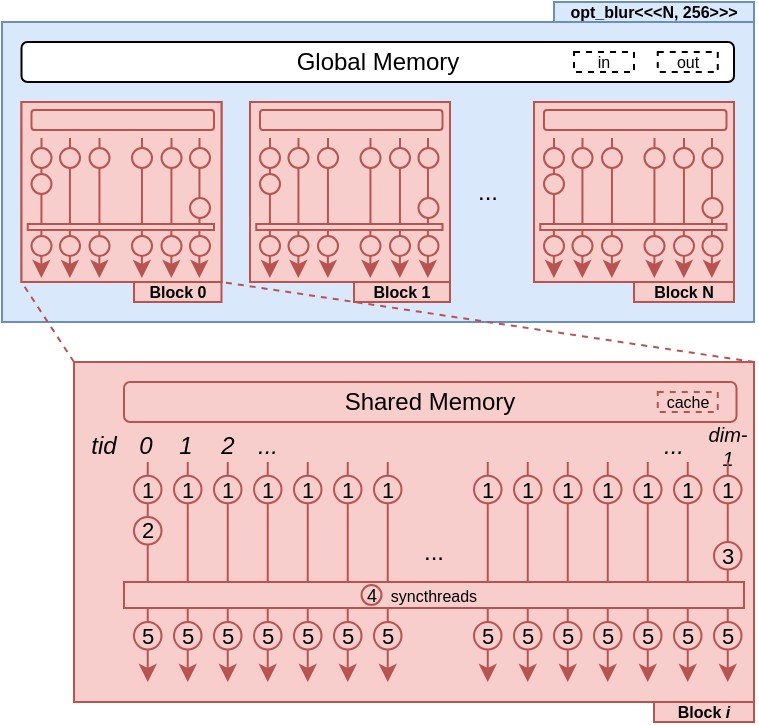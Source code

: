 <mxfile version="22.1.3" type="github">
  <diagram name="Page-1" id="dNXU90C2GVVFEEsE79y2">
    <mxGraphModel dx="1246" dy="652" grid="1" gridSize="10" guides="1" tooltips="1" connect="1" arrows="1" fold="1" page="1" pageScale="1" pageWidth="850" pageHeight="1100" background="none" math="0" shadow="0">
      <root>
        <mxCell id="0" />
        <mxCell id="1" parent="0" />
        <mxCell id="aTFZdoQBLUPeIrWeXTr6-1" value="" style="rounded=0;whiteSpace=wrap;html=1;labelBackgroundColor=none;fillColor=#f8cecc;strokeColor=#b85450;" vertex="1" parent="1">
          <mxGeometry x="170" y="500" width="340" height="170" as="geometry" />
        </mxCell>
        <mxCell id="aTFZdoQBLUPeIrWeXTr6-177" value="Shared Memory" style="rounded=1;whiteSpace=wrap;html=1;labelBackgroundColor=none;fillColor=#f8cecc;strokeColor=#b85450;" vertex="1" parent="1">
          <mxGeometry x="195" y="510" width="306.25" height="20" as="geometry" />
        </mxCell>
        <mxCell id="aTFZdoQBLUPeIrWeXTr6-183" value="" style="rounded=0;whiteSpace=wrap;html=1;labelBackgroundColor=none;fillColor=#dae8fc;strokeColor=#6c8ebf;" vertex="1" parent="1">
          <mxGeometry x="134" y="330" width="376" height="150" as="geometry" />
        </mxCell>
        <mxCell id="aTFZdoQBLUPeIrWeXTr6-184" value="Global Memory" style="rounded=1;whiteSpace=wrap;html=1;labelBackgroundColor=none;" vertex="1" parent="1">
          <mxGeometry x="143.75" y="340" width="356.25" height="20" as="geometry" />
        </mxCell>
        <mxCell id="aTFZdoQBLUPeIrWeXTr6-223" value="" style="group;labelBackgroundColor=none;fillColor=#f8cecc;strokeColor=#b85450;" vertex="1" connectable="0" parent="1">
          <mxGeometry x="143.75" y="370" width="100" height="90" as="geometry" />
        </mxCell>
        <mxCell id="aTFZdoQBLUPeIrWeXTr6-186" value="" style="rounded=0;whiteSpace=wrap;html=1;labelBackgroundColor=none;fillColor=#f8cecc;strokeColor=#b85450;" vertex="1" parent="aTFZdoQBLUPeIrWeXTr6-223">
          <mxGeometry width="100" height="90" as="geometry" />
        </mxCell>
        <mxCell id="aTFZdoQBLUPeIrWeXTr6-187" value="" style="rounded=1;whiteSpace=wrap;html=1;labelBackgroundColor=none;fillColor=#f8cecc;strokeColor=#b85450;" vertex="1" parent="aTFZdoQBLUPeIrWeXTr6-223">
          <mxGeometry x="5" y="4" width="91.25" height="10" as="geometry" />
        </mxCell>
        <mxCell id="aTFZdoQBLUPeIrWeXTr6-188" value="" style="endArrow=classic;html=1;rounded=0;labelBackgroundColor=none;fontColor=default;fillColor=#f8cecc;strokeColor=#b85450;" edge="1" parent="aTFZdoQBLUPeIrWeXTr6-223">
          <mxGeometry width="50" height="50" relative="1" as="geometry">
            <mxPoint x="10" y="18" as="sourcePoint" />
            <mxPoint x="9.93" y="88" as="targetPoint" />
          </mxGeometry>
        </mxCell>
        <mxCell id="aTFZdoQBLUPeIrWeXTr6-190" value="" style="ellipse;whiteSpace=wrap;html=1;aspect=fixed;labelBackgroundColor=none;fillColor=#f8cecc;strokeColor=#b85450;" vertex="1" parent="aTFZdoQBLUPeIrWeXTr6-223">
          <mxGeometry x="5" y="23" width="10" height="10" as="geometry" />
        </mxCell>
        <mxCell id="aTFZdoQBLUPeIrWeXTr6-193" value="" style="ellipse;whiteSpace=wrap;html=1;aspect=fixed;labelBackgroundColor=none;fillColor=#f8cecc;strokeColor=#b85450;" vertex="1" parent="aTFZdoQBLUPeIrWeXTr6-223">
          <mxGeometry x="5" y="67" width="10" height="10" as="geometry" />
        </mxCell>
        <mxCell id="aTFZdoQBLUPeIrWeXTr6-196" value="" style="endArrow=classic;html=1;rounded=0;labelBackgroundColor=none;fontColor=default;fillColor=#f8cecc;strokeColor=#b85450;" edge="1" parent="aTFZdoQBLUPeIrWeXTr6-223">
          <mxGeometry width="50" height="50" relative="1" as="geometry">
            <mxPoint x="24.25" y="18" as="sourcePoint" />
            <mxPoint x="24.18" y="88" as="targetPoint" />
          </mxGeometry>
        </mxCell>
        <mxCell id="aTFZdoQBLUPeIrWeXTr6-197" value="" style="ellipse;whiteSpace=wrap;html=1;aspect=fixed;labelBackgroundColor=none;fillColor=#f8cecc;strokeColor=#b85450;" vertex="1" parent="aTFZdoQBLUPeIrWeXTr6-223">
          <mxGeometry x="19.25" y="23" width="10" height="10" as="geometry" />
        </mxCell>
        <mxCell id="aTFZdoQBLUPeIrWeXTr6-198" value="" style="ellipse;whiteSpace=wrap;html=1;aspect=fixed;labelBackgroundColor=none;fillColor=#f8cecc;strokeColor=#b85450;" vertex="1" parent="aTFZdoQBLUPeIrWeXTr6-223">
          <mxGeometry x="19.25" y="67" width="10" height="10" as="geometry" />
        </mxCell>
        <mxCell id="aTFZdoQBLUPeIrWeXTr6-199" value="" style="endArrow=classic;html=1;rounded=0;labelBackgroundColor=none;fontColor=default;fillColor=#f8cecc;strokeColor=#b85450;" edge="1" parent="aTFZdoQBLUPeIrWeXTr6-223">
          <mxGeometry width="50" height="50" relative="1" as="geometry">
            <mxPoint x="39" y="18" as="sourcePoint" />
            <mxPoint x="38.93" y="88" as="targetPoint" />
          </mxGeometry>
        </mxCell>
        <mxCell id="aTFZdoQBLUPeIrWeXTr6-200" value="" style="ellipse;whiteSpace=wrap;html=1;aspect=fixed;labelBackgroundColor=none;fillColor=#f8cecc;strokeColor=#b85450;" vertex="1" parent="aTFZdoQBLUPeIrWeXTr6-223">
          <mxGeometry x="34" y="23" width="10" height="10" as="geometry" />
        </mxCell>
        <mxCell id="aTFZdoQBLUPeIrWeXTr6-201" value="" style="ellipse;whiteSpace=wrap;html=1;aspect=fixed;labelBackgroundColor=none;fillColor=#f8cecc;strokeColor=#b85450;" vertex="1" parent="aTFZdoQBLUPeIrWeXTr6-223">
          <mxGeometry x="34" y="67" width="10" height="10" as="geometry" />
        </mxCell>
        <mxCell id="aTFZdoQBLUPeIrWeXTr6-202" value="" style="endArrow=classic;html=1;rounded=0;labelBackgroundColor=none;fontColor=default;fillColor=#f8cecc;strokeColor=#b85450;" edge="1" parent="aTFZdoQBLUPeIrWeXTr6-223">
          <mxGeometry width="50" height="50" relative="1" as="geometry">
            <mxPoint x="60.25" y="18" as="sourcePoint" />
            <mxPoint x="60.18" y="88" as="targetPoint" />
          </mxGeometry>
        </mxCell>
        <mxCell id="aTFZdoQBLUPeIrWeXTr6-203" value="" style="ellipse;whiteSpace=wrap;html=1;aspect=fixed;labelBackgroundColor=none;fillColor=#f8cecc;strokeColor=#b85450;" vertex="1" parent="aTFZdoQBLUPeIrWeXTr6-223">
          <mxGeometry x="55.25" y="23" width="10" height="10" as="geometry" />
        </mxCell>
        <mxCell id="aTFZdoQBLUPeIrWeXTr6-204" value="" style="ellipse;whiteSpace=wrap;html=1;aspect=fixed;labelBackgroundColor=none;fillColor=#f8cecc;strokeColor=#b85450;" vertex="1" parent="aTFZdoQBLUPeIrWeXTr6-223">
          <mxGeometry x="55.25" y="67" width="10" height="10" as="geometry" />
        </mxCell>
        <mxCell id="aTFZdoQBLUPeIrWeXTr6-205" value="" style="endArrow=classic;html=1;rounded=0;labelBackgroundColor=none;fontColor=default;fillColor=#f8cecc;strokeColor=#b85450;" edge="1" parent="aTFZdoQBLUPeIrWeXTr6-223">
          <mxGeometry width="50" height="50" relative="1" as="geometry">
            <mxPoint x="75" y="18" as="sourcePoint" />
            <mxPoint x="74.93" y="88" as="targetPoint" />
          </mxGeometry>
        </mxCell>
        <mxCell id="aTFZdoQBLUPeIrWeXTr6-206" value="" style="ellipse;whiteSpace=wrap;html=1;aspect=fixed;labelBackgroundColor=none;fillColor=#f8cecc;strokeColor=#b85450;" vertex="1" parent="aTFZdoQBLUPeIrWeXTr6-223">
          <mxGeometry x="70" y="23" width="10" height="10" as="geometry" />
        </mxCell>
        <mxCell id="aTFZdoQBLUPeIrWeXTr6-207" value="" style="ellipse;whiteSpace=wrap;html=1;aspect=fixed;labelBackgroundColor=none;fillColor=#f8cecc;strokeColor=#b85450;" vertex="1" parent="aTFZdoQBLUPeIrWeXTr6-223">
          <mxGeometry x="70" y="67" width="10" height="10" as="geometry" />
        </mxCell>
        <mxCell id="aTFZdoQBLUPeIrWeXTr6-218" value="" style="ellipse;whiteSpace=wrap;html=1;aspect=fixed;labelBackgroundColor=none;fillColor=#f8cecc;strokeColor=#b85450;" vertex="1" parent="aTFZdoQBLUPeIrWeXTr6-223">
          <mxGeometry x="5" y="36" width="10" height="10" as="geometry" />
        </mxCell>
        <mxCell id="aTFZdoQBLUPeIrWeXTr6-222" value="" style="endArrow=classic;html=1;rounded=0;labelBackgroundColor=none;fontColor=default;fillColor=#f8cecc;strokeColor=#b85450;" edge="1" parent="aTFZdoQBLUPeIrWeXTr6-223">
          <mxGeometry width="50" height="50" relative="1" as="geometry">
            <mxPoint x="89" y="18" as="sourcePoint" />
            <mxPoint x="88.93" y="88" as="targetPoint" />
          </mxGeometry>
        </mxCell>
        <mxCell id="aTFZdoQBLUPeIrWeXTr6-210" value="" style="ellipse;whiteSpace=wrap;html=1;aspect=fixed;labelBackgroundColor=none;fillColor=#f8cecc;strokeColor=#b85450;" vertex="1" parent="aTFZdoQBLUPeIrWeXTr6-223">
          <mxGeometry x="84.25" y="67" width="10" height="10" as="geometry" />
        </mxCell>
        <mxCell id="aTFZdoQBLUPeIrWeXTr6-219" value="" style="ellipse;whiteSpace=wrap;html=1;aspect=fixed;labelBackgroundColor=none;fillColor=#f8cecc;strokeColor=#b85450;" vertex="1" parent="aTFZdoQBLUPeIrWeXTr6-223">
          <mxGeometry x="84.25" y="48" width="10" height="10" as="geometry" />
        </mxCell>
        <mxCell id="aTFZdoQBLUPeIrWeXTr6-221" value="" style="rounded=0;whiteSpace=wrap;html=1;labelBackgroundColor=none;fillColor=#f8cecc;strokeColor=#b85450;" vertex="1" parent="aTFZdoQBLUPeIrWeXTr6-223">
          <mxGeometry x="3.13" y="61" width="93.12" height="3" as="geometry" />
        </mxCell>
        <mxCell id="aTFZdoQBLUPeIrWeXTr6-209" value="" style="ellipse;whiteSpace=wrap;html=1;aspect=fixed;labelBackgroundColor=none;fillColor=#f8cecc;strokeColor=#b85450;" vertex="1" parent="aTFZdoQBLUPeIrWeXTr6-223">
          <mxGeometry x="84.25" y="23" width="10" height="10" as="geometry" />
        </mxCell>
        <mxCell id="aTFZdoQBLUPeIrWeXTr6-224" value="" style="group;labelBackgroundColor=none;fillColor=#f8cecc;strokeColor=#b85450;" vertex="1" connectable="0" parent="1">
          <mxGeometry x="258" y="370" width="100" height="90" as="geometry" />
        </mxCell>
        <mxCell id="aTFZdoQBLUPeIrWeXTr6-225" value="" style="rounded=0;whiteSpace=wrap;html=1;labelBackgroundColor=none;fillColor=#f8cecc;strokeColor=#b85450;" vertex="1" parent="aTFZdoQBLUPeIrWeXTr6-224">
          <mxGeometry width="100" height="90" as="geometry" />
        </mxCell>
        <mxCell id="aTFZdoQBLUPeIrWeXTr6-226" value="" style="rounded=1;whiteSpace=wrap;html=1;labelBackgroundColor=none;fillColor=#f8cecc;strokeColor=#b85450;" vertex="1" parent="aTFZdoQBLUPeIrWeXTr6-224">
          <mxGeometry x="5" y="4" width="91.25" height="10" as="geometry" />
        </mxCell>
        <mxCell id="aTFZdoQBLUPeIrWeXTr6-227" value="" style="endArrow=classic;html=1;rounded=0;labelBackgroundColor=none;fontColor=default;fillColor=#f8cecc;strokeColor=#b85450;" edge="1" parent="aTFZdoQBLUPeIrWeXTr6-224">
          <mxGeometry width="50" height="50" relative="1" as="geometry">
            <mxPoint x="10" y="18" as="sourcePoint" />
            <mxPoint x="9.93" y="88" as="targetPoint" />
          </mxGeometry>
        </mxCell>
        <mxCell id="aTFZdoQBLUPeIrWeXTr6-228" value="" style="ellipse;whiteSpace=wrap;html=1;aspect=fixed;labelBackgroundColor=none;fillColor=#f8cecc;strokeColor=#b85450;" vertex="1" parent="aTFZdoQBLUPeIrWeXTr6-224">
          <mxGeometry x="5" y="23" width="10" height="10" as="geometry" />
        </mxCell>
        <mxCell id="aTFZdoQBLUPeIrWeXTr6-229" value="" style="ellipse;whiteSpace=wrap;html=1;aspect=fixed;labelBackgroundColor=none;fillColor=#f8cecc;strokeColor=#b85450;" vertex="1" parent="aTFZdoQBLUPeIrWeXTr6-224">
          <mxGeometry x="5" y="67" width="10" height="10" as="geometry" />
        </mxCell>
        <mxCell id="aTFZdoQBLUPeIrWeXTr6-230" value="" style="endArrow=classic;html=1;rounded=0;labelBackgroundColor=none;fontColor=default;fillColor=#f8cecc;strokeColor=#b85450;" edge="1" parent="aTFZdoQBLUPeIrWeXTr6-224">
          <mxGeometry width="50" height="50" relative="1" as="geometry">
            <mxPoint x="24.25" y="18" as="sourcePoint" />
            <mxPoint x="24.18" y="88" as="targetPoint" />
          </mxGeometry>
        </mxCell>
        <mxCell id="aTFZdoQBLUPeIrWeXTr6-231" value="" style="ellipse;whiteSpace=wrap;html=1;aspect=fixed;labelBackgroundColor=none;fillColor=#f8cecc;strokeColor=#b85450;" vertex="1" parent="aTFZdoQBLUPeIrWeXTr6-224">
          <mxGeometry x="19.25" y="23" width="10" height="10" as="geometry" />
        </mxCell>
        <mxCell id="aTFZdoQBLUPeIrWeXTr6-232" value="" style="ellipse;whiteSpace=wrap;html=1;aspect=fixed;labelBackgroundColor=none;fillColor=#f8cecc;strokeColor=#b85450;" vertex="1" parent="aTFZdoQBLUPeIrWeXTr6-224">
          <mxGeometry x="19.25" y="67" width="10" height="10" as="geometry" />
        </mxCell>
        <mxCell id="aTFZdoQBLUPeIrWeXTr6-233" value="" style="endArrow=classic;html=1;rounded=0;labelBackgroundColor=none;fontColor=default;fillColor=#f8cecc;strokeColor=#b85450;" edge="1" parent="aTFZdoQBLUPeIrWeXTr6-224">
          <mxGeometry width="50" height="50" relative="1" as="geometry">
            <mxPoint x="39" y="18" as="sourcePoint" />
            <mxPoint x="38.93" y="88" as="targetPoint" />
          </mxGeometry>
        </mxCell>
        <mxCell id="aTFZdoQBLUPeIrWeXTr6-234" value="" style="ellipse;whiteSpace=wrap;html=1;aspect=fixed;labelBackgroundColor=none;fillColor=#f8cecc;strokeColor=#b85450;" vertex="1" parent="aTFZdoQBLUPeIrWeXTr6-224">
          <mxGeometry x="34" y="23" width="10" height="10" as="geometry" />
        </mxCell>
        <mxCell id="aTFZdoQBLUPeIrWeXTr6-235" value="" style="ellipse;whiteSpace=wrap;html=1;aspect=fixed;labelBackgroundColor=none;fillColor=#f8cecc;strokeColor=#b85450;" vertex="1" parent="aTFZdoQBLUPeIrWeXTr6-224">
          <mxGeometry x="34" y="67" width="10" height="10" as="geometry" />
        </mxCell>
        <mxCell id="aTFZdoQBLUPeIrWeXTr6-236" value="" style="endArrow=classic;html=1;rounded=0;labelBackgroundColor=none;fontColor=default;fillColor=#f8cecc;strokeColor=#b85450;" edge="1" parent="aTFZdoQBLUPeIrWeXTr6-224">
          <mxGeometry width="50" height="50" relative="1" as="geometry">
            <mxPoint x="60.25" y="18" as="sourcePoint" />
            <mxPoint x="60.18" y="88" as="targetPoint" />
          </mxGeometry>
        </mxCell>
        <mxCell id="aTFZdoQBLUPeIrWeXTr6-237" value="" style="ellipse;whiteSpace=wrap;html=1;aspect=fixed;labelBackgroundColor=none;fillColor=#f8cecc;strokeColor=#b85450;" vertex="1" parent="aTFZdoQBLUPeIrWeXTr6-224">
          <mxGeometry x="55.25" y="23" width="10" height="10" as="geometry" />
        </mxCell>
        <mxCell id="aTFZdoQBLUPeIrWeXTr6-238" value="" style="ellipse;whiteSpace=wrap;html=1;aspect=fixed;labelBackgroundColor=none;fillColor=#f8cecc;strokeColor=#b85450;" vertex="1" parent="aTFZdoQBLUPeIrWeXTr6-224">
          <mxGeometry x="55.25" y="67" width="10" height="10" as="geometry" />
        </mxCell>
        <mxCell id="aTFZdoQBLUPeIrWeXTr6-239" value="" style="endArrow=classic;html=1;rounded=0;labelBackgroundColor=none;fontColor=default;fillColor=#f8cecc;strokeColor=#b85450;" edge="1" parent="aTFZdoQBLUPeIrWeXTr6-224">
          <mxGeometry width="50" height="50" relative="1" as="geometry">
            <mxPoint x="75" y="18" as="sourcePoint" />
            <mxPoint x="74.93" y="88" as="targetPoint" />
          </mxGeometry>
        </mxCell>
        <mxCell id="aTFZdoQBLUPeIrWeXTr6-240" value="" style="ellipse;whiteSpace=wrap;html=1;aspect=fixed;labelBackgroundColor=none;fillColor=#f8cecc;strokeColor=#b85450;" vertex="1" parent="aTFZdoQBLUPeIrWeXTr6-224">
          <mxGeometry x="70" y="23" width="10" height="10" as="geometry" />
        </mxCell>
        <mxCell id="aTFZdoQBLUPeIrWeXTr6-241" value="" style="ellipse;whiteSpace=wrap;html=1;aspect=fixed;labelBackgroundColor=none;fillColor=#f8cecc;strokeColor=#b85450;" vertex="1" parent="aTFZdoQBLUPeIrWeXTr6-224">
          <mxGeometry x="70" y="67" width="10" height="10" as="geometry" />
        </mxCell>
        <mxCell id="aTFZdoQBLUPeIrWeXTr6-242" value="" style="ellipse;whiteSpace=wrap;html=1;aspect=fixed;labelBackgroundColor=none;fillColor=#f8cecc;strokeColor=#b85450;" vertex="1" parent="aTFZdoQBLUPeIrWeXTr6-224">
          <mxGeometry x="5" y="36" width="10" height="10" as="geometry" />
        </mxCell>
        <mxCell id="aTFZdoQBLUPeIrWeXTr6-243" value="" style="endArrow=classic;html=1;rounded=0;labelBackgroundColor=none;fontColor=default;fillColor=#f8cecc;strokeColor=#b85450;" edge="1" parent="aTFZdoQBLUPeIrWeXTr6-224">
          <mxGeometry width="50" height="50" relative="1" as="geometry">
            <mxPoint x="89" y="18" as="sourcePoint" />
            <mxPoint x="88.93" y="88" as="targetPoint" />
          </mxGeometry>
        </mxCell>
        <mxCell id="aTFZdoQBLUPeIrWeXTr6-244" value="" style="ellipse;whiteSpace=wrap;html=1;aspect=fixed;labelBackgroundColor=none;fillColor=#f8cecc;strokeColor=#b85450;" vertex="1" parent="aTFZdoQBLUPeIrWeXTr6-224">
          <mxGeometry x="84.25" y="67" width="10" height="10" as="geometry" />
        </mxCell>
        <mxCell id="aTFZdoQBLUPeIrWeXTr6-245" value="" style="ellipse;whiteSpace=wrap;html=1;aspect=fixed;labelBackgroundColor=none;fillColor=#f8cecc;strokeColor=#b85450;" vertex="1" parent="aTFZdoQBLUPeIrWeXTr6-224">
          <mxGeometry x="84.25" y="48" width="10" height="10" as="geometry" />
        </mxCell>
        <mxCell id="aTFZdoQBLUPeIrWeXTr6-246" value="" style="rounded=0;whiteSpace=wrap;html=1;labelBackgroundColor=none;fillColor=#f8cecc;strokeColor=#b85450;" vertex="1" parent="aTFZdoQBLUPeIrWeXTr6-224">
          <mxGeometry x="3.13" y="61" width="93.12" height="3" as="geometry" />
        </mxCell>
        <mxCell id="aTFZdoQBLUPeIrWeXTr6-247" value="" style="ellipse;whiteSpace=wrap;html=1;aspect=fixed;labelBackgroundColor=none;fillColor=#f8cecc;strokeColor=#b85450;" vertex="1" parent="aTFZdoQBLUPeIrWeXTr6-224">
          <mxGeometry x="84.25" y="23" width="10" height="10" as="geometry" />
        </mxCell>
        <mxCell id="aTFZdoQBLUPeIrWeXTr6-248" value="" style="group;labelBackgroundColor=none;fillColor=#f8cecc;strokeColor=#b85450;" vertex="1" connectable="0" parent="1">
          <mxGeometry x="400" y="370" width="100" height="90" as="geometry" />
        </mxCell>
        <mxCell id="aTFZdoQBLUPeIrWeXTr6-249" value="" style="rounded=0;whiteSpace=wrap;html=1;labelBackgroundColor=none;fillColor=#f8cecc;strokeColor=#b85450;" vertex="1" parent="aTFZdoQBLUPeIrWeXTr6-248">
          <mxGeometry width="100" height="90" as="geometry" />
        </mxCell>
        <mxCell id="aTFZdoQBLUPeIrWeXTr6-250" value="" style="rounded=1;whiteSpace=wrap;html=1;labelBackgroundColor=none;fillColor=#f8cecc;strokeColor=#b85450;" vertex="1" parent="aTFZdoQBLUPeIrWeXTr6-248">
          <mxGeometry x="5" y="4" width="91.25" height="10" as="geometry" />
        </mxCell>
        <mxCell id="aTFZdoQBLUPeIrWeXTr6-251" value="" style="endArrow=classic;html=1;rounded=0;labelBackgroundColor=none;fontColor=default;fillColor=#f8cecc;strokeColor=#b85450;" edge="1" parent="aTFZdoQBLUPeIrWeXTr6-248">
          <mxGeometry width="50" height="50" relative="1" as="geometry">
            <mxPoint x="10" y="18" as="sourcePoint" />
            <mxPoint x="9.93" y="88" as="targetPoint" />
          </mxGeometry>
        </mxCell>
        <mxCell id="aTFZdoQBLUPeIrWeXTr6-252" value="" style="ellipse;whiteSpace=wrap;html=1;aspect=fixed;labelBackgroundColor=none;fillColor=#f8cecc;strokeColor=#b85450;" vertex="1" parent="aTFZdoQBLUPeIrWeXTr6-248">
          <mxGeometry x="5" y="23" width="10" height="10" as="geometry" />
        </mxCell>
        <mxCell id="aTFZdoQBLUPeIrWeXTr6-253" value="" style="ellipse;whiteSpace=wrap;html=1;aspect=fixed;labelBackgroundColor=none;fillColor=#f8cecc;strokeColor=#b85450;" vertex="1" parent="aTFZdoQBLUPeIrWeXTr6-248">
          <mxGeometry x="5" y="67" width="10" height="10" as="geometry" />
        </mxCell>
        <mxCell id="aTFZdoQBLUPeIrWeXTr6-254" value="" style="endArrow=classic;html=1;rounded=0;labelBackgroundColor=none;fontColor=default;fillColor=#f8cecc;strokeColor=#b85450;" edge="1" parent="aTFZdoQBLUPeIrWeXTr6-248">
          <mxGeometry width="50" height="50" relative="1" as="geometry">
            <mxPoint x="24.25" y="18" as="sourcePoint" />
            <mxPoint x="24.18" y="88" as="targetPoint" />
          </mxGeometry>
        </mxCell>
        <mxCell id="aTFZdoQBLUPeIrWeXTr6-255" value="" style="ellipse;whiteSpace=wrap;html=1;aspect=fixed;labelBackgroundColor=none;fillColor=#f8cecc;strokeColor=#b85450;" vertex="1" parent="aTFZdoQBLUPeIrWeXTr6-248">
          <mxGeometry x="19.25" y="23" width="10" height="10" as="geometry" />
        </mxCell>
        <mxCell id="aTFZdoQBLUPeIrWeXTr6-256" value="" style="ellipse;whiteSpace=wrap;html=1;aspect=fixed;labelBackgroundColor=none;fillColor=#f8cecc;strokeColor=#b85450;" vertex="1" parent="aTFZdoQBLUPeIrWeXTr6-248">
          <mxGeometry x="19.25" y="67" width="10" height="10" as="geometry" />
        </mxCell>
        <mxCell id="aTFZdoQBLUPeIrWeXTr6-257" value="" style="endArrow=classic;html=1;rounded=0;labelBackgroundColor=none;fontColor=default;fillColor=#f8cecc;strokeColor=#b85450;" edge="1" parent="aTFZdoQBLUPeIrWeXTr6-248">
          <mxGeometry width="50" height="50" relative="1" as="geometry">
            <mxPoint x="39" y="18" as="sourcePoint" />
            <mxPoint x="38.93" y="88" as="targetPoint" />
          </mxGeometry>
        </mxCell>
        <mxCell id="aTFZdoQBLUPeIrWeXTr6-258" value="" style="ellipse;whiteSpace=wrap;html=1;aspect=fixed;labelBackgroundColor=none;fillColor=#f8cecc;strokeColor=#b85450;" vertex="1" parent="aTFZdoQBLUPeIrWeXTr6-248">
          <mxGeometry x="34" y="23" width="10" height="10" as="geometry" />
        </mxCell>
        <mxCell id="aTFZdoQBLUPeIrWeXTr6-259" value="" style="ellipse;whiteSpace=wrap;html=1;aspect=fixed;labelBackgroundColor=none;fillColor=#f8cecc;strokeColor=#b85450;" vertex="1" parent="aTFZdoQBLUPeIrWeXTr6-248">
          <mxGeometry x="34" y="67" width="10" height="10" as="geometry" />
        </mxCell>
        <mxCell id="aTFZdoQBLUPeIrWeXTr6-260" value="" style="endArrow=classic;html=1;rounded=0;labelBackgroundColor=none;fontColor=default;fillColor=#f8cecc;strokeColor=#b85450;" edge="1" parent="aTFZdoQBLUPeIrWeXTr6-248">
          <mxGeometry width="50" height="50" relative="1" as="geometry">
            <mxPoint x="60.25" y="18" as="sourcePoint" />
            <mxPoint x="60.18" y="88" as="targetPoint" />
          </mxGeometry>
        </mxCell>
        <mxCell id="aTFZdoQBLUPeIrWeXTr6-261" value="" style="ellipse;whiteSpace=wrap;html=1;aspect=fixed;labelBackgroundColor=none;fillColor=#f8cecc;strokeColor=#b85450;" vertex="1" parent="aTFZdoQBLUPeIrWeXTr6-248">
          <mxGeometry x="55.25" y="23" width="10" height="10" as="geometry" />
        </mxCell>
        <mxCell id="aTFZdoQBLUPeIrWeXTr6-262" value="" style="ellipse;whiteSpace=wrap;html=1;aspect=fixed;labelBackgroundColor=none;fillColor=#f8cecc;strokeColor=#b85450;" vertex="1" parent="aTFZdoQBLUPeIrWeXTr6-248">
          <mxGeometry x="55.25" y="67" width="10" height="10" as="geometry" />
        </mxCell>
        <mxCell id="aTFZdoQBLUPeIrWeXTr6-263" value="" style="endArrow=classic;html=1;rounded=0;labelBackgroundColor=none;fontColor=default;fillColor=#f8cecc;strokeColor=#b85450;" edge="1" parent="aTFZdoQBLUPeIrWeXTr6-248">
          <mxGeometry width="50" height="50" relative="1" as="geometry">
            <mxPoint x="75" y="18" as="sourcePoint" />
            <mxPoint x="74.93" y="88" as="targetPoint" />
          </mxGeometry>
        </mxCell>
        <mxCell id="aTFZdoQBLUPeIrWeXTr6-264" value="" style="ellipse;whiteSpace=wrap;html=1;aspect=fixed;labelBackgroundColor=none;fillColor=#f8cecc;strokeColor=#b85450;" vertex="1" parent="aTFZdoQBLUPeIrWeXTr6-248">
          <mxGeometry x="70" y="23" width="10" height="10" as="geometry" />
        </mxCell>
        <mxCell id="aTFZdoQBLUPeIrWeXTr6-265" value="" style="ellipse;whiteSpace=wrap;html=1;aspect=fixed;labelBackgroundColor=none;fillColor=#f8cecc;strokeColor=#b85450;" vertex="1" parent="aTFZdoQBLUPeIrWeXTr6-248">
          <mxGeometry x="70" y="67" width="10" height="10" as="geometry" />
        </mxCell>
        <mxCell id="aTFZdoQBLUPeIrWeXTr6-266" value="" style="ellipse;whiteSpace=wrap;html=1;aspect=fixed;labelBackgroundColor=none;fillColor=#f8cecc;strokeColor=#b85450;" vertex="1" parent="aTFZdoQBLUPeIrWeXTr6-248">
          <mxGeometry x="5" y="36" width="10" height="10" as="geometry" />
        </mxCell>
        <mxCell id="aTFZdoQBLUPeIrWeXTr6-267" value="" style="endArrow=classic;html=1;rounded=0;labelBackgroundColor=none;fontColor=default;fillColor=#f8cecc;strokeColor=#b85450;" edge="1" parent="aTFZdoQBLUPeIrWeXTr6-248">
          <mxGeometry width="50" height="50" relative="1" as="geometry">
            <mxPoint x="89" y="18" as="sourcePoint" />
            <mxPoint x="88.93" y="88" as="targetPoint" />
          </mxGeometry>
        </mxCell>
        <mxCell id="aTFZdoQBLUPeIrWeXTr6-268" value="" style="ellipse;whiteSpace=wrap;html=1;aspect=fixed;labelBackgroundColor=none;fillColor=#f8cecc;strokeColor=#b85450;" vertex="1" parent="aTFZdoQBLUPeIrWeXTr6-248">
          <mxGeometry x="84.25" y="67" width="10" height="10" as="geometry" />
        </mxCell>
        <mxCell id="aTFZdoQBLUPeIrWeXTr6-269" value="" style="ellipse;whiteSpace=wrap;html=1;aspect=fixed;labelBackgroundColor=none;fillColor=#f8cecc;strokeColor=#b85450;" vertex="1" parent="aTFZdoQBLUPeIrWeXTr6-248">
          <mxGeometry x="84.25" y="48" width="10" height="10" as="geometry" />
        </mxCell>
        <mxCell id="aTFZdoQBLUPeIrWeXTr6-270" value="" style="rounded=0;whiteSpace=wrap;html=1;labelBackgroundColor=none;fillColor=#f8cecc;strokeColor=#b85450;" vertex="1" parent="aTFZdoQBLUPeIrWeXTr6-248">
          <mxGeometry x="3.13" y="61" width="93.12" height="3" as="geometry" />
        </mxCell>
        <mxCell id="aTFZdoQBLUPeIrWeXTr6-271" value="" style="ellipse;whiteSpace=wrap;html=1;aspect=fixed;labelBackgroundColor=none;fillColor=#f8cecc;strokeColor=#b85450;" vertex="1" parent="aTFZdoQBLUPeIrWeXTr6-248">
          <mxGeometry x="84.25" y="23" width="10" height="10" as="geometry" />
        </mxCell>
        <mxCell id="aTFZdoQBLUPeIrWeXTr6-272" value="..." style="text;html=1;strokeColor=none;fillColor=none;align=center;verticalAlign=middle;whiteSpace=wrap;rounded=0;labelBackgroundColor=none;" vertex="1" parent="1">
          <mxGeometry x="346.88" y="400" width="60" height="30" as="geometry" />
        </mxCell>
        <mxCell id="aTFZdoQBLUPeIrWeXTr6-273" value="" style="endArrow=none;html=1;rounded=0;exitX=0;exitY=0;exitDx=0;exitDy=0;entryX=0;entryY=1;entryDx=0;entryDy=0;labelBackgroundColor=none;fontColor=default;fillColor=#f8cecc;strokeColor=#b85450;dashed=1;" edge="1" parent="1" source="aTFZdoQBLUPeIrWeXTr6-1" target="aTFZdoQBLUPeIrWeXTr6-186">
          <mxGeometry width="50" height="50" relative="1" as="geometry">
            <mxPoint x="93.75" y="516" as="sourcePoint" />
            <mxPoint x="150" y="470" as="targetPoint" />
          </mxGeometry>
        </mxCell>
        <mxCell id="aTFZdoQBLUPeIrWeXTr6-276" value="cache" style="rounded=0;whiteSpace=wrap;html=1;fontSize=8;dashed=1;labelBackgroundColor=none;fillColor=#f8cecc;strokeColor=#b85450;" vertex="1" parent="1">
          <mxGeometry x="461.88" y="515" width="30" height="10" as="geometry" />
        </mxCell>
        <mxCell id="aTFZdoQBLUPeIrWeXTr6-277" value="in" style="rounded=0;whiteSpace=wrap;html=1;fontSize=8;dashed=1;labelBackgroundColor=none;" vertex="1" parent="1">
          <mxGeometry x="420" y="345" width="30" height="10" as="geometry" />
        </mxCell>
        <mxCell id="aTFZdoQBLUPeIrWeXTr6-278" value="out" style="rounded=0;whiteSpace=wrap;html=1;fontSize=8;dashed=1;labelBackgroundColor=none;" vertex="1" parent="1">
          <mxGeometry x="461.88" y="345" width="30" height="10" as="geometry" />
        </mxCell>
        <mxCell id="aTFZdoQBLUPeIrWeXTr6-279" value="Block 0" style="rounded=0;whiteSpace=wrap;html=1;fontSize=8;labelBackgroundColor=none;fillColor=#f8cecc;strokeColor=#b85450;fontStyle=1" vertex="1" parent="1">
          <mxGeometry x="200" y="460" width="43.75" height="10" as="geometry" />
        </mxCell>
        <mxCell id="aTFZdoQBLUPeIrWeXTr6-280" value="Block 1" style="rounded=0;whiteSpace=wrap;html=1;fontSize=8;labelBackgroundColor=none;fillColor=#f8cecc;strokeColor=#b85450;fontStyle=1" vertex="1" parent="1">
          <mxGeometry x="310" y="460" width="48" height="10" as="geometry" />
        </mxCell>
        <mxCell id="aTFZdoQBLUPeIrWeXTr6-281" value="Block N" style="rounded=0;whiteSpace=wrap;html=1;fontSize=8;labelBackgroundColor=none;fillColor=#f8cecc;strokeColor=#b85450;fontStyle=1" vertex="1" parent="1">
          <mxGeometry x="450" y="460" width="50" height="10" as="geometry" />
        </mxCell>
        <mxCell id="aTFZdoQBLUPeIrWeXTr6-282" value="Block &lt;i&gt;i&lt;/i&gt;" style="rounded=0;whiteSpace=wrap;html=1;fontSize=8;labelBackgroundColor=none;fillColor=#f8cecc;strokeColor=#b85450;fontStyle=1" vertex="1" parent="1">
          <mxGeometry x="460" y="670" width="50" height="10" as="geometry" />
        </mxCell>
        <mxCell id="aTFZdoQBLUPeIrWeXTr6-288" value="0" style="text;html=1;strokeColor=none;fillColor=#f8cecc;align=center;verticalAlign=middle;whiteSpace=wrap;rounded=0;fontStyle=2;labelBackgroundColor=none;" vertex="1" parent="1">
          <mxGeometry x="196" y="537" width="20" height="10" as="geometry" />
        </mxCell>
        <mxCell id="aTFZdoQBLUPeIrWeXTr6-289" value="dim-1" style="text;html=1;strokeColor=none;fillColor=#f8cecc;align=center;verticalAlign=middle;whiteSpace=wrap;rounded=0;fontStyle=2;fontSize=10;labelBackgroundColor=none;" vertex="1" parent="1">
          <mxGeometry x="486.88" y="537" width="20" height="10" as="geometry" />
        </mxCell>
        <mxCell id="aTFZdoQBLUPeIrWeXTr6-290" value="1" style="text;html=1;strokeColor=none;fillColor=#f8cecc;align=center;verticalAlign=middle;whiteSpace=wrap;rounded=0;fontStyle=2;labelBackgroundColor=none;" vertex="1" parent="1">
          <mxGeometry x="216" y="537" width="20" height="10" as="geometry" />
        </mxCell>
        <mxCell id="aTFZdoQBLUPeIrWeXTr6-291" value="2" style="text;html=1;strokeColor=none;fillColor=#f8cecc;align=center;verticalAlign=middle;whiteSpace=wrap;rounded=0;fontStyle=2;labelBackgroundColor=none;" vertex="1" parent="1">
          <mxGeometry x="236.88" y="537" width="20" height="10" as="geometry" />
        </mxCell>
        <mxCell id="aTFZdoQBLUPeIrWeXTr6-292" value="..." style="text;html=1;strokeColor=none;fillColor=#f8cecc;align=center;verticalAlign=middle;whiteSpace=wrap;rounded=0;fontStyle=2;labelBackgroundColor=none;" vertex="1" parent="1">
          <mxGeometry x="256.88" y="537" width="20" height="10" as="geometry" />
        </mxCell>
        <mxCell id="aTFZdoQBLUPeIrWeXTr6-296" value="..." style="text;html=1;strokeColor=none;fillColor=#f8cecc;align=center;verticalAlign=middle;whiteSpace=wrap;rounded=0;fontStyle=2;labelBackgroundColor=none;" vertex="1" parent="1">
          <mxGeometry x="460" y="537" width="20" height="10" as="geometry" />
        </mxCell>
        <mxCell id="aTFZdoQBLUPeIrWeXTr6-298" value="tid" style="text;html=1;strokeColor=none;fillColor=#f8cecc;align=center;verticalAlign=middle;whiteSpace=wrap;rounded=0;fontStyle=2;labelBackgroundColor=none;" vertex="1" parent="1">
          <mxGeometry x="175" y="537" width="20" height="10" as="geometry" />
        </mxCell>
        <mxCell id="aTFZdoQBLUPeIrWeXTr6-63" value="" style="endArrow=classic;html=1;rounded=0;labelBackgroundColor=none;fontColor=default;fillColor=#f8cecc;strokeColor=#b85450;" edge="1" parent="1">
          <mxGeometry width="50" height="50" relative="1" as="geometry">
            <mxPoint x="206.875" y="550" as="sourcePoint" />
            <mxPoint x="206.875" y="660" as="targetPoint" />
          </mxGeometry>
        </mxCell>
        <mxCell id="aTFZdoQBLUPeIrWeXTr6-64" value="1" style="ellipse;whiteSpace=wrap;html=1;align=center;fontSize=11;labelBackgroundColor=none;fillColor=#f8cecc;strokeColor=#b85450;" vertex="1" parent="1">
          <mxGeometry x="200" y="556.875" width="13.75" height="13.75" as="geometry" />
        </mxCell>
        <mxCell id="aTFZdoQBLUPeIrWeXTr6-65" value="2" style="ellipse;whiteSpace=wrap;html=1;align=center;fontSize=11;labelBackgroundColor=none;fillColor=#f8cecc;strokeColor=#b85450;" vertex="1" parent="1">
          <mxGeometry x="200" y="577.5" width="13.75" height="13.75" as="geometry" />
        </mxCell>
        <mxCell id="aTFZdoQBLUPeIrWeXTr6-67" value="5" style="ellipse;whiteSpace=wrap;html=1;align=center;fontSize=11;labelBackgroundColor=none;fillColor=#f8cecc;strokeColor=#b85450;" vertex="1" parent="1">
          <mxGeometry x="200" y="630.005" width="13.75" height="13.75" as="geometry" />
        </mxCell>
        <mxCell id="aTFZdoQBLUPeIrWeXTr6-167" value="" style="endArrow=classic;html=1;rounded=0;labelBackgroundColor=none;fontColor=default;fillColor=#f8cecc;strokeColor=#b85450;" edge="1" parent="1">
          <mxGeometry width="50" height="50" relative="1" as="geometry">
            <mxPoint x="226.875" y="550" as="sourcePoint" />
            <mxPoint x="226.875" y="660" as="targetPoint" />
          </mxGeometry>
        </mxCell>
        <mxCell id="aTFZdoQBLUPeIrWeXTr6-168" value="1" style="ellipse;whiteSpace=wrap;html=1;align=center;fontSize=11;labelBackgroundColor=none;fillColor=#f8cecc;strokeColor=#b85450;" vertex="1" parent="1">
          <mxGeometry x="220" y="556.875" width="13.75" height="13.75" as="geometry" />
        </mxCell>
        <mxCell id="aTFZdoQBLUPeIrWeXTr6-169" value="5" style="ellipse;whiteSpace=wrap;html=1;align=center;fontSize=11;labelBackgroundColor=none;fillColor=#f8cecc;strokeColor=#b85450;" vertex="1" parent="1">
          <mxGeometry x="220" y="630.005" width="13.75" height="13.75" as="geometry" />
        </mxCell>
        <mxCell id="aTFZdoQBLUPeIrWeXTr6-147" value="" style="endArrow=classic;html=1;rounded=0;labelBackgroundColor=none;fontColor=default;fillColor=#f8cecc;strokeColor=#b85450;" edge="1" parent="1">
          <mxGeometry width="50" height="50" relative="1" as="geometry">
            <mxPoint x="246.875" y="550" as="sourcePoint" />
            <mxPoint x="246.875" y="660" as="targetPoint" />
          </mxGeometry>
        </mxCell>
        <mxCell id="aTFZdoQBLUPeIrWeXTr6-148" value="1" style="ellipse;whiteSpace=wrap;html=1;align=center;fontSize=11;labelBackgroundColor=none;fillColor=#f8cecc;strokeColor=#b85450;" vertex="1" parent="1">
          <mxGeometry x="240" y="556.875" width="13.75" height="13.75" as="geometry" />
        </mxCell>
        <mxCell id="aTFZdoQBLUPeIrWeXTr6-149" value="5" style="ellipse;whiteSpace=wrap;html=1;align=center;fontSize=11;labelBackgroundColor=none;fillColor=#f8cecc;strokeColor=#b85450;" vertex="1" parent="1">
          <mxGeometry x="240" y="630.005" width="13.75" height="13.75" as="geometry" />
        </mxCell>
        <mxCell id="aTFZdoQBLUPeIrWeXTr6-151" value="" style="endArrow=classic;html=1;rounded=0;labelBackgroundColor=none;fontColor=default;fillColor=#f8cecc;strokeColor=#b85450;" edge="1" parent="1">
          <mxGeometry width="50" height="50" relative="1" as="geometry">
            <mxPoint x="266.875" y="550" as="sourcePoint" />
            <mxPoint x="266.875" y="660" as="targetPoint" />
          </mxGeometry>
        </mxCell>
        <mxCell id="aTFZdoQBLUPeIrWeXTr6-152" value="1" style="ellipse;whiteSpace=wrap;html=1;align=center;fontSize=11;labelBackgroundColor=none;fillColor=#f8cecc;strokeColor=#b85450;" vertex="1" parent="1">
          <mxGeometry x="260" y="556.875" width="13.75" height="13.75" as="geometry" />
        </mxCell>
        <mxCell id="aTFZdoQBLUPeIrWeXTr6-153" value="5" style="ellipse;whiteSpace=wrap;html=1;align=center;fontSize=11;labelBackgroundColor=none;fillColor=#f8cecc;strokeColor=#b85450;" vertex="1" parent="1">
          <mxGeometry x="260" y="630.005" width="13.75" height="13.75" as="geometry" />
        </mxCell>
        <mxCell id="aTFZdoQBLUPeIrWeXTr6-155" value="" style="endArrow=classic;html=1;rounded=0;labelBackgroundColor=none;fontColor=default;fillColor=#f8cecc;strokeColor=#b85450;" edge="1" parent="1">
          <mxGeometry width="50" height="50" relative="1" as="geometry">
            <mxPoint x="286.875" y="550" as="sourcePoint" />
            <mxPoint x="286.875" y="660" as="targetPoint" />
          </mxGeometry>
        </mxCell>
        <mxCell id="aTFZdoQBLUPeIrWeXTr6-156" value="1" style="ellipse;whiteSpace=wrap;html=1;align=center;fontSize=11;labelBackgroundColor=none;fillColor=#f8cecc;strokeColor=#b85450;" vertex="1" parent="1">
          <mxGeometry x="280" y="556.875" width="13.75" height="13.75" as="geometry" />
        </mxCell>
        <mxCell id="aTFZdoQBLUPeIrWeXTr6-157" value="5" style="ellipse;whiteSpace=wrap;html=1;align=center;fontSize=11;labelBackgroundColor=none;fillColor=#f8cecc;strokeColor=#b85450;" vertex="1" parent="1">
          <mxGeometry x="280" y="630.005" width="13.75" height="13.75" as="geometry" />
        </mxCell>
        <mxCell id="aTFZdoQBLUPeIrWeXTr6-159" value="" style="endArrow=classic;html=1;rounded=0;labelBackgroundColor=none;fontColor=default;fillColor=#f8cecc;strokeColor=#b85450;" edge="1" parent="1">
          <mxGeometry width="50" height="50" relative="1" as="geometry">
            <mxPoint x="306.875" y="550" as="sourcePoint" />
            <mxPoint x="306.875" y="660" as="targetPoint" />
          </mxGeometry>
        </mxCell>
        <mxCell id="aTFZdoQBLUPeIrWeXTr6-160" value="1" style="ellipse;whiteSpace=wrap;html=1;align=center;fontSize=11;labelBackgroundColor=none;fillColor=#f8cecc;strokeColor=#b85450;" vertex="1" parent="1">
          <mxGeometry x="300" y="556.875" width="13.75" height="13.75" as="geometry" />
        </mxCell>
        <mxCell id="aTFZdoQBLUPeIrWeXTr6-161" value="5" style="ellipse;whiteSpace=wrap;html=1;align=center;fontSize=11;labelBackgroundColor=none;fillColor=#f8cecc;strokeColor=#b85450;" vertex="1" parent="1">
          <mxGeometry x="300" y="630.005" width="13.75" height="13.75" as="geometry" />
        </mxCell>
        <mxCell id="aTFZdoQBLUPeIrWeXTr6-163" value="" style="endArrow=classic;html=1;rounded=0;labelBackgroundColor=none;fontColor=default;fillColor=#f8cecc;strokeColor=#b85450;" edge="1" parent="1">
          <mxGeometry width="50" height="50" relative="1" as="geometry">
            <mxPoint x="326.875" y="550" as="sourcePoint" />
            <mxPoint x="326.875" y="660" as="targetPoint" />
          </mxGeometry>
        </mxCell>
        <mxCell id="aTFZdoQBLUPeIrWeXTr6-164" value="1" style="ellipse;whiteSpace=wrap;html=1;align=center;fontSize=11;labelBackgroundColor=none;fillColor=#f8cecc;strokeColor=#b85450;" vertex="1" parent="1">
          <mxGeometry x="320" y="556.875" width="13.75" height="13.75" as="geometry" />
        </mxCell>
        <mxCell id="aTFZdoQBLUPeIrWeXTr6-165" value="5" style="ellipse;whiteSpace=wrap;html=1;align=center;fontSize=11;labelBackgroundColor=none;fillColor=#f8cecc;strokeColor=#b85450;" vertex="1" parent="1">
          <mxGeometry x="320" y="630.005" width="13.75" height="13.75" as="geometry" />
        </mxCell>
        <mxCell id="aTFZdoQBLUPeIrWeXTr6-141" value="" style="endArrow=classic;html=1;rounded=0;labelBackgroundColor=none;fontColor=default;fillColor=#f8cecc;strokeColor=#b85450;" edge="1" parent="1">
          <mxGeometry width="50" height="50" relative="1" as="geometry">
            <mxPoint x="376.875" y="550" as="sourcePoint" />
            <mxPoint x="376.875" y="660" as="targetPoint" />
          </mxGeometry>
        </mxCell>
        <mxCell id="aTFZdoQBLUPeIrWeXTr6-142" value="1" style="ellipse;whiteSpace=wrap;html=1;align=center;fontSize=11;labelBackgroundColor=none;fillColor=#f8cecc;strokeColor=#b85450;" vertex="1" parent="1">
          <mxGeometry x="370" y="556.875" width="13.75" height="13.75" as="geometry" />
        </mxCell>
        <mxCell id="aTFZdoQBLUPeIrWeXTr6-145" value="5" style="ellipse;whiteSpace=wrap;html=1;align=center;fontSize=11;labelBackgroundColor=none;fillColor=#f8cecc;strokeColor=#b85450;" vertex="1" parent="1">
          <mxGeometry x="370" y="630.005" width="13.75" height="13.75" as="geometry" />
        </mxCell>
        <mxCell id="aTFZdoQBLUPeIrWeXTr6-105" value="" style="endArrow=classic;html=1;rounded=0;labelBackgroundColor=none;fontColor=default;fillColor=#f8cecc;strokeColor=#b85450;" edge="1" parent="1">
          <mxGeometry width="50" height="50" relative="1" as="geometry">
            <mxPoint x="396.875" y="550" as="sourcePoint" />
            <mxPoint x="396.875" y="660" as="targetPoint" />
          </mxGeometry>
        </mxCell>
        <mxCell id="aTFZdoQBLUPeIrWeXTr6-106" value="1" style="ellipse;whiteSpace=wrap;html=1;align=center;fontSize=11;labelBackgroundColor=none;fillColor=#f8cecc;strokeColor=#b85450;" vertex="1" parent="1">
          <mxGeometry x="390" y="556.875" width="13.75" height="13.75" as="geometry" />
        </mxCell>
        <mxCell id="aTFZdoQBLUPeIrWeXTr6-109" value="5" style="ellipse;whiteSpace=wrap;html=1;align=center;fontSize=11;labelBackgroundColor=none;fillColor=#f8cecc;strokeColor=#b85450;" vertex="1" parent="1">
          <mxGeometry x="390" y="630.005" width="13.75" height="13.75" as="geometry" />
        </mxCell>
        <mxCell id="aTFZdoQBLUPeIrWeXTr6-117" value="" style="endArrow=classic;html=1;rounded=0;labelBackgroundColor=none;fontColor=default;fillColor=#f8cecc;strokeColor=#b85450;" edge="1" parent="1">
          <mxGeometry width="50" height="50" relative="1" as="geometry">
            <mxPoint x="416.875" y="550" as="sourcePoint" />
            <mxPoint x="416.875" y="660" as="targetPoint" />
          </mxGeometry>
        </mxCell>
        <mxCell id="aTFZdoQBLUPeIrWeXTr6-118" value="1" style="ellipse;whiteSpace=wrap;html=1;align=center;fontSize=11;labelBackgroundColor=none;fillColor=#f8cecc;strokeColor=#b85450;" vertex="1" parent="1">
          <mxGeometry x="410" y="556.875" width="13.75" height="13.75" as="geometry" />
        </mxCell>
        <mxCell id="aTFZdoQBLUPeIrWeXTr6-121" value="5" style="ellipse;whiteSpace=wrap;html=1;align=center;fontSize=11;labelBackgroundColor=none;fillColor=#f8cecc;strokeColor=#b85450;" vertex="1" parent="1">
          <mxGeometry x="410" y="630.005" width="13.75" height="13.75" as="geometry" />
        </mxCell>
        <mxCell id="aTFZdoQBLUPeIrWeXTr6-123" value="" style="endArrow=classic;html=1;rounded=0;labelBackgroundColor=none;fontColor=default;fillColor=#f8cecc;strokeColor=#b85450;" edge="1" parent="1">
          <mxGeometry width="50" height="50" relative="1" as="geometry">
            <mxPoint x="436.875" y="550" as="sourcePoint" />
            <mxPoint x="436.875" y="660" as="targetPoint" />
          </mxGeometry>
        </mxCell>
        <mxCell id="aTFZdoQBLUPeIrWeXTr6-124" value="1" style="ellipse;whiteSpace=wrap;html=1;align=center;fontSize=11;labelBackgroundColor=none;fillColor=#f8cecc;strokeColor=#b85450;" vertex="1" parent="1">
          <mxGeometry x="430" y="556.875" width="13.75" height="13.75" as="geometry" />
        </mxCell>
        <mxCell id="aTFZdoQBLUPeIrWeXTr6-127" value="5" style="ellipse;whiteSpace=wrap;html=1;align=center;fontSize=11;labelBackgroundColor=none;fillColor=#f8cecc;strokeColor=#b85450;" vertex="1" parent="1">
          <mxGeometry x="430" y="630.005" width="13.75" height="13.75" as="geometry" />
        </mxCell>
        <mxCell id="aTFZdoQBLUPeIrWeXTr6-129" value="" style="endArrow=classic;html=1;rounded=0;labelBackgroundColor=none;fontColor=default;fillColor=#f8cecc;strokeColor=#b85450;" edge="1" parent="1">
          <mxGeometry width="50" height="50" relative="1" as="geometry">
            <mxPoint x="456.875" y="550" as="sourcePoint" />
            <mxPoint x="456.875" y="660" as="targetPoint" />
          </mxGeometry>
        </mxCell>
        <mxCell id="aTFZdoQBLUPeIrWeXTr6-130" value="1" style="ellipse;whiteSpace=wrap;html=1;align=center;fontSize=11;labelBackgroundColor=none;fillColor=#f8cecc;strokeColor=#b85450;" vertex="1" parent="1">
          <mxGeometry x="450" y="556.875" width="13.75" height="13.75" as="geometry" />
        </mxCell>
        <mxCell id="aTFZdoQBLUPeIrWeXTr6-133" value="5" style="ellipse;whiteSpace=wrap;html=1;align=center;fontSize=11;labelBackgroundColor=none;fillColor=#f8cecc;strokeColor=#b85450;" vertex="1" parent="1">
          <mxGeometry x="450" y="630.005" width="13.75" height="13.75" as="geometry" />
        </mxCell>
        <mxCell id="aTFZdoQBLUPeIrWeXTr6-135" value="" style="endArrow=classic;html=1;rounded=0;labelBackgroundColor=none;fontColor=default;fillColor=#f8cecc;strokeColor=#b85450;" edge="1" parent="1">
          <mxGeometry width="50" height="50" relative="1" as="geometry">
            <mxPoint x="476.875" y="550" as="sourcePoint" />
            <mxPoint x="476.875" y="660" as="targetPoint" />
          </mxGeometry>
        </mxCell>
        <mxCell id="aTFZdoQBLUPeIrWeXTr6-136" value="1" style="ellipse;whiteSpace=wrap;html=1;align=center;fontSize=11;labelBackgroundColor=none;fillColor=#f8cecc;strokeColor=#b85450;" vertex="1" parent="1">
          <mxGeometry x="470" y="556.875" width="13.75" height="13.75" as="geometry" />
        </mxCell>
        <mxCell id="aTFZdoQBLUPeIrWeXTr6-139" value="5" style="ellipse;whiteSpace=wrap;html=1;align=center;fontSize=11;labelBackgroundColor=none;fillColor=#f8cecc;strokeColor=#b85450;" vertex="1" parent="1">
          <mxGeometry x="470" y="630.005" width="13.75" height="13.75" as="geometry" />
        </mxCell>
        <mxCell id="aTFZdoQBLUPeIrWeXTr6-111" value="" style="endArrow=classic;html=1;rounded=0;labelBackgroundColor=none;fontColor=default;fillColor=#f8cecc;strokeColor=#b85450;" edge="1" parent="1">
          <mxGeometry width="50" height="50" relative="1" as="geometry">
            <mxPoint x="496.875" y="550" as="sourcePoint" />
            <mxPoint x="496.875" y="660" as="targetPoint" />
          </mxGeometry>
        </mxCell>
        <mxCell id="aTFZdoQBLUPeIrWeXTr6-112" value="1" style="ellipse;whiteSpace=wrap;html=1;align=center;fontSize=11;labelBackgroundColor=none;fillColor=#f8cecc;strokeColor=#b85450;" vertex="1" parent="1">
          <mxGeometry x="490" y="556.875" width="13.75" height="13.75" as="geometry" />
        </mxCell>
        <mxCell id="aTFZdoQBLUPeIrWeXTr6-114" value="3" style="ellipse;whiteSpace=wrap;html=1;align=center;fontSize=11;labelBackgroundColor=none;fillColor=#f8cecc;strokeColor=#b85450;" vertex="1" parent="1">
          <mxGeometry x="490" y="590" width="13.75" height="13.75" as="geometry" />
        </mxCell>
        <mxCell id="aTFZdoQBLUPeIrWeXTr6-115" value="5" style="ellipse;whiteSpace=wrap;html=1;align=center;fontSize=11;labelBackgroundColor=none;fillColor=#f8cecc;strokeColor=#b85450;" vertex="1" parent="1">
          <mxGeometry x="490" y="630.005" width="13.75" height="13.75" as="geometry" />
        </mxCell>
        <mxCell id="aTFZdoQBLUPeIrWeXTr6-175" value="syncthreads" style="rounded=0;whiteSpace=wrap;html=1;fontSize=8;labelBackgroundColor=none;fillColor=#f8cecc;strokeColor=#b85450;" vertex="1" parent="1">
          <mxGeometry x="195" y="610" width="310" height="13" as="geometry" />
        </mxCell>
        <mxCell id="aTFZdoQBLUPeIrWeXTr6-176" value="..." style="text;html=1;strokeColor=none;fillColor=none;align=center;verticalAlign=middle;whiteSpace=wrap;rounded=0;labelBackgroundColor=none;" vertex="1" parent="1">
          <mxGeometry x="320" y="580" width="60" height="30" as="geometry" />
        </mxCell>
        <mxCell id="aTFZdoQBLUPeIrWeXTr6-180" value="4" style="ellipse;whiteSpace=wrap;html=1;align=center;fontSize=9;labelBackgroundColor=none;fillColor=#f8cecc;strokeColor=#b85450;" vertex="1" parent="1">
          <mxGeometry x="313.75" y="611.5" width="10" height="10" as="geometry" />
        </mxCell>
        <mxCell id="aTFZdoQBLUPeIrWeXTr6-301" value="opt_blur&amp;lt;&amp;lt;&amp;lt;N, 256&amp;gt;&amp;gt;&amp;gt;" style="rounded=0;whiteSpace=wrap;html=1;fontSize=8;labelBackgroundColor=none;fillColor=#dae8fc;strokeColor=#6c8ebf;fontStyle=1" vertex="1" parent="1">
          <mxGeometry x="410" y="320" width="100" height="10" as="geometry" />
        </mxCell>
        <mxCell id="aTFZdoQBLUPeIrWeXTr6-275" value="" style="endArrow=none;html=1;rounded=0;entryX=1;entryY=1;entryDx=0;entryDy=0;exitX=1;exitY=0;exitDx=0;exitDy=0;labelBackgroundColor=none;fontColor=default;fillColor=#f8cecc;strokeColor=#b85450;dashed=1;" edge="1" parent="1" source="aTFZdoQBLUPeIrWeXTr6-1" target="aTFZdoQBLUPeIrWeXTr6-186">
          <mxGeometry width="50" height="50" relative="1" as="geometry">
            <mxPoint x="80" y="350" as="sourcePoint" />
            <mxPoint x="130" y="300" as="targetPoint" />
          </mxGeometry>
        </mxCell>
      </root>
    </mxGraphModel>
  </diagram>
</mxfile>
